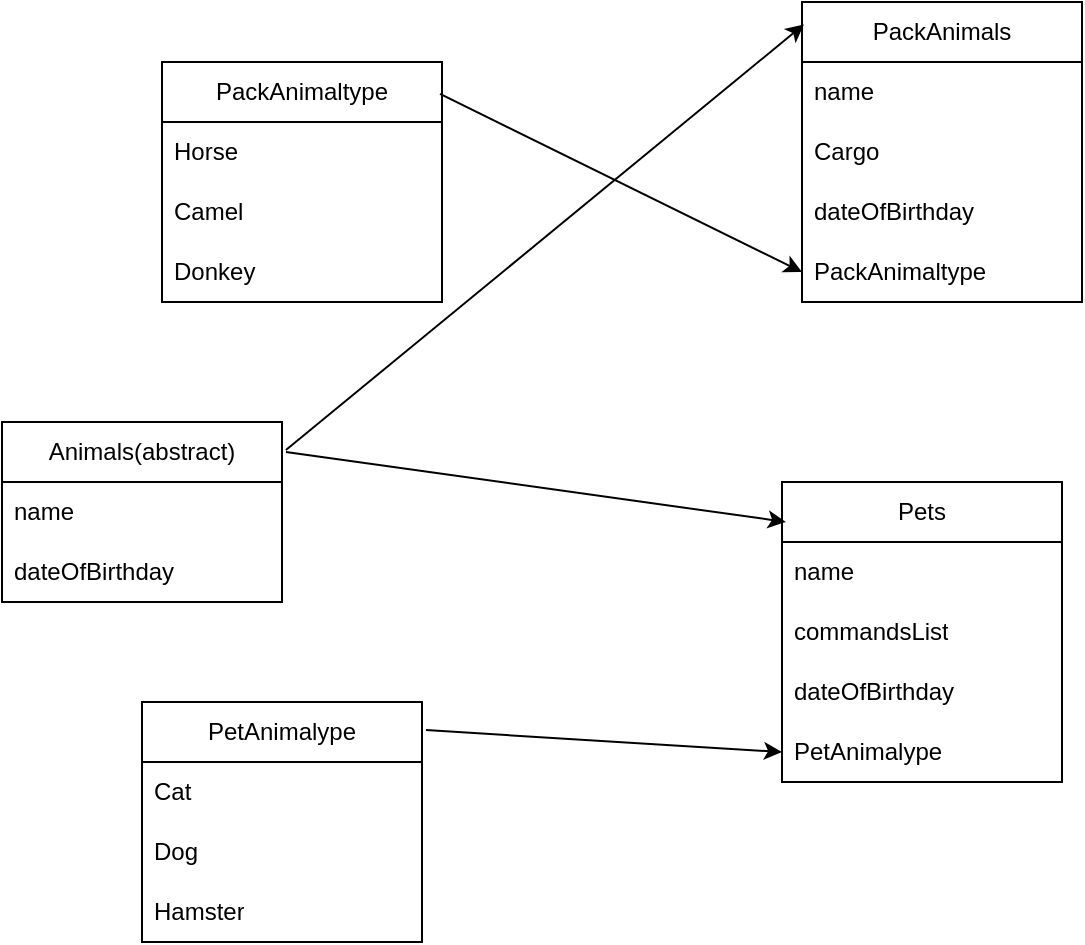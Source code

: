 <mxfile version="24.2.5" type="device">
  <diagram name="Страница — 1" id="hFZ13BAlS2-cvvxoZXJ-">
    <mxGraphModel dx="1098" dy="820" grid="1" gridSize="10" guides="1" tooltips="1" connect="1" arrows="1" fold="1" page="1" pageScale="1" pageWidth="827" pageHeight="1169" math="0" shadow="0">
      <root>
        <mxCell id="0" />
        <mxCell id="1" parent="0" />
        <mxCell id="b75WFdXAqPUG9nCN2YVo-1" value="Animals(abstract)" style="swimlane;fontStyle=0;childLayout=stackLayout;horizontal=1;startSize=30;horizontalStack=0;resizeParent=1;resizeParentMax=0;resizeLast=0;collapsible=1;marginBottom=0;whiteSpace=wrap;html=1;" parent="1" vertex="1">
          <mxGeometry x="10" y="410" width="140" height="90" as="geometry" />
        </mxCell>
        <mxCell id="b75WFdXAqPUG9nCN2YVo-2" value="name" style="text;strokeColor=none;fillColor=none;align=left;verticalAlign=middle;spacingLeft=4;spacingRight=4;overflow=hidden;points=[[0,0.5],[1,0.5]];portConstraint=eastwest;rotatable=0;whiteSpace=wrap;html=1;" parent="b75WFdXAqPUG9nCN2YVo-1" vertex="1">
          <mxGeometry y="30" width="140" height="30" as="geometry" />
        </mxCell>
        <mxCell id="b75WFdXAqPUG9nCN2YVo-4" value="dateOfBirthday" style="text;strokeColor=none;fillColor=none;align=left;verticalAlign=middle;spacingLeft=4;spacingRight=4;overflow=hidden;points=[[0,0.5],[1,0.5]];portConstraint=eastwest;rotatable=0;whiteSpace=wrap;html=1;" parent="b75WFdXAqPUG9nCN2YVo-1" vertex="1">
          <mxGeometry y="60" width="140" height="30" as="geometry" />
        </mxCell>
        <mxCell id="mDa_axFEhf2ypAa-FdgA-1" value="Pets" style="swimlane;fontStyle=0;childLayout=stackLayout;horizontal=1;startSize=30;horizontalStack=0;resizeParent=1;resizeParentMax=0;resizeLast=0;collapsible=1;marginBottom=0;whiteSpace=wrap;html=1;" parent="1" vertex="1">
          <mxGeometry x="400" y="440" width="140" height="150" as="geometry" />
        </mxCell>
        <mxCell id="mDa_axFEhf2ypAa-FdgA-2" value="name" style="text;strokeColor=none;fillColor=none;align=left;verticalAlign=middle;spacingLeft=4;spacingRight=4;overflow=hidden;points=[[0,0.5],[1,0.5]];portConstraint=eastwest;rotatable=0;whiteSpace=wrap;html=1;" parent="mDa_axFEhf2ypAa-FdgA-1" vertex="1">
          <mxGeometry y="30" width="140" height="30" as="geometry" />
        </mxCell>
        <mxCell id="mDa_axFEhf2ypAa-FdgA-3" value="commandsList" style="text;strokeColor=none;fillColor=none;align=left;verticalAlign=middle;spacingLeft=4;spacingRight=4;overflow=hidden;points=[[0,0.5],[1,0.5]];portConstraint=eastwest;rotatable=0;whiteSpace=wrap;html=1;" parent="mDa_axFEhf2ypAa-FdgA-1" vertex="1">
          <mxGeometry y="60" width="140" height="30" as="geometry" />
        </mxCell>
        <mxCell id="mDa_axFEhf2ypAa-FdgA-4" value="dateOfBirthday" style="text;strokeColor=none;fillColor=none;align=left;verticalAlign=middle;spacingLeft=4;spacingRight=4;overflow=hidden;points=[[0,0.5],[1,0.5]];portConstraint=eastwest;rotatable=0;whiteSpace=wrap;html=1;" parent="mDa_axFEhf2ypAa-FdgA-1" vertex="1">
          <mxGeometry y="90" width="140" height="30" as="geometry" />
        </mxCell>
        <mxCell id="QyzyvOkf_hc1uSe7CfZx-32" value="&lt;span style=&quot;text-align: center;&quot;&gt;PetAnimalype&lt;/span&gt;" style="text;strokeColor=none;fillColor=none;align=left;verticalAlign=middle;spacingLeft=4;spacingRight=4;overflow=hidden;points=[[0,0.5],[1,0.5]];portConstraint=eastwest;rotatable=0;whiteSpace=wrap;html=1;" parent="mDa_axFEhf2ypAa-FdgA-1" vertex="1">
          <mxGeometry y="120" width="140" height="30" as="geometry" />
        </mxCell>
        <mxCell id="mDa_axFEhf2ypAa-FdgA-5" value="PackAnimals" style="swimlane;fontStyle=0;childLayout=stackLayout;horizontal=1;startSize=30;horizontalStack=0;resizeParent=1;resizeParentMax=0;resizeLast=0;collapsible=1;marginBottom=0;whiteSpace=wrap;html=1;" parent="1" vertex="1">
          <mxGeometry x="410" y="200" width="140" height="150" as="geometry" />
        </mxCell>
        <mxCell id="mDa_axFEhf2ypAa-FdgA-6" value="name" style="text;strokeColor=none;fillColor=none;align=left;verticalAlign=middle;spacingLeft=4;spacingRight=4;overflow=hidden;points=[[0,0.5],[1,0.5]];portConstraint=eastwest;rotatable=0;whiteSpace=wrap;html=1;" parent="mDa_axFEhf2ypAa-FdgA-5" vertex="1">
          <mxGeometry y="30" width="140" height="30" as="geometry" />
        </mxCell>
        <mxCell id="YbVy3FHTevOyGp52o6K2-1" value="Cargo" style="text;strokeColor=none;fillColor=none;align=left;verticalAlign=middle;spacingLeft=4;spacingRight=4;overflow=hidden;points=[[0,0.5],[1,0.5]];portConstraint=eastwest;rotatable=0;whiteSpace=wrap;html=1;" parent="mDa_axFEhf2ypAa-FdgA-5" vertex="1">
          <mxGeometry y="60" width="140" height="30" as="geometry" />
        </mxCell>
        <mxCell id="YbVy3FHTevOyGp52o6K2-2" value="dateOfBirthday" style="text;strokeColor=none;fillColor=none;align=left;verticalAlign=middle;spacingLeft=4;spacingRight=4;overflow=hidden;points=[[0,0.5],[1,0.5]];portConstraint=eastwest;rotatable=0;whiteSpace=wrap;html=1;" parent="mDa_axFEhf2ypAa-FdgA-5" vertex="1">
          <mxGeometry y="90" width="140" height="30" as="geometry" />
        </mxCell>
        <mxCell id="QyzyvOkf_hc1uSe7CfZx-33" value="&lt;span style=&quot;text-align: center;&quot;&gt;PackAnimaltype&lt;/span&gt;" style="text;strokeColor=none;fillColor=none;align=left;verticalAlign=middle;spacingLeft=4;spacingRight=4;overflow=hidden;points=[[0,0.5],[1,0.5]];portConstraint=eastwest;rotatable=0;whiteSpace=wrap;html=1;" parent="mDa_axFEhf2ypAa-FdgA-5" vertex="1">
          <mxGeometry y="120" width="140" height="30" as="geometry" />
        </mxCell>
        <mxCell id="QyzyvOkf_hc1uSe7CfZx-18" value="PetAnimalype" style="swimlane;fontStyle=0;childLayout=stackLayout;horizontal=1;startSize=30;horizontalStack=0;resizeParent=1;resizeParentMax=0;resizeLast=0;collapsible=1;marginBottom=0;whiteSpace=wrap;html=1;" parent="1" vertex="1">
          <mxGeometry x="80" y="550" width="140" height="120" as="geometry" />
        </mxCell>
        <mxCell id="QyzyvOkf_hc1uSe7CfZx-19" value="Cat" style="text;strokeColor=none;fillColor=none;align=left;verticalAlign=middle;spacingLeft=4;spacingRight=4;overflow=hidden;points=[[0,0.5],[1,0.5]];portConstraint=eastwest;rotatable=0;whiteSpace=wrap;html=1;" parent="QyzyvOkf_hc1uSe7CfZx-18" vertex="1">
          <mxGeometry y="30" width="140" height="30" as="geometry" />
        </mxCell>
        <mxCell id="QyzyvOkf_hc1uSe7CfZx-20" value="Dog" style="text;strokeColor=none;fillColor=none;align=left;verticalAlign=middle;spacingLeft=4;spacingRight=4;overflow=hidden;points=[[0,0.5],[1,0.5]];portConstraint=eastwest;rotatable=0;whiteSpace=wrap;html=1;" parent="QyzyvOkf_hc1uSe7CfZx-18" vertex="1">
          <mxGeometry y="60" width="140" height="30" as="geometry" />
        </mxCell>
        <mxCell id="QyzyvOkf_hc1uSe7CfZx-21" value="Hamster" style="text;strokeColor=none;fillColor=none;align=left;verticalAlign=middle;spacingLeft=4;spacingRight=4;overflow=hidden;points=[[0,0.5],[1,0.5]];portConstraint=eastwest;rotatable=0;whiteSpace=wrap;html=1;" parent="QyzyvOkf_hc1uSe7CfZx-18" vertex="1">
          <mxGeometry y="90" width="140" height="30" as="geometry" />
        </mxCell>
        <mxCell id="QyzyvOkf_hc1uSe7CfZx-22" value="PackAnimaltype" style="swimlane;fontStyle=0;childLayout=stackLayout;horizontal=1;startSize=30;horizontalStack=0;resizeParent=1;resizeParentMax=0;resizeLast=0;collapsible=1;marginBottom=0;whiteSpace=wrap;html=1;" parent="1" vertex="1">
          <mxGeometry x="90" y="230" width="140" height="120" as="geometry" />
        </mxCell>
        <mxCell id="QyzyvOkf_hc1uSe7CfZx-23" value="Horse" style="text;strokeColor=none;fillColor=none;align=left;verticalAlign=middle;spacingLeft=4;spacingRight=4;overflow=hidden;points=[[0,0.5],[1,0.5]];portConstraint=eastwest;rotatable=0;whiteSpace=wrap;html=1;" parent="QyzyvOkf_hc1uSe7CfZx-22" vertex="1">
          <mxGeometry y="30" width="140" height="30" as="geometry" />
        </mxCell>
        <mxCell id="QyzyvOkf_hc1uSe7CfZx-24" value="Camel" style="text;strokeColor=none;fillColor=none;align=left;verticalAlign=middle;spacingLeft=4;spacingRight=4;overflow=hidden;points=[[0,0.5],[1,0.5]];portConstraint=eastwest;rotatable=0;whiteSpace=wrap;html=1;" parent="QyzyvOkf_hc1uSe7CfZx-22" vertex="1">
          <mxGeometry y="60" width="140" height="30" as="geometry" />
        </mxCell>
        <mxCell id="QyzyvOkf_hc1uSe7CfZx-25" value="Donkey" style="text;strokeColor=none;fillColor=none;align=left;verticalAlign=middle;spacingLeft=4;spacingRight=4;overflow=hidden;points=[[0,0.5],[1,0.5]];portConstraint=eastwest;rotatable=0;whiteSpace=wrap;html=1;" parent="QyzyvOkf_hc1uSe7CfZx-22" vertex="1">
          <mxGeometry y="90" width="140" height="30" as="geometry" />
        </mxCell>
        <mxCell id="QyzyvOkf_hc1uSe7CfZx-26" value="" style="endArrow=classic;html=1;rounded=0;exitX=1.014;exitY=0.167;exitDx=0;exitDy=0;exitPerimeter=0;entryX=0.014;entryY=0.133;entryDx=0;entryDy=0;entryPerimeter=0;" parent="1" source="b75WFdXAqPUG9nCN2YVo-1" target="mDa_axFEhf2ypAa-FdgA-1" edge="1">
          <mxGeometry width="50" height="50" relative="1" as="geometry">
            <mxPoint x="140" y="570" as="sourcePoint" />
            <mxPoint x="280" y="530" as="targetPoint" />
          </mxGeometry>
        </mxCell>
        <mxCell id="QyzyvOkf_hc1uSe7CfZx-27" value="" style="endArrow=classic;html=1;rounded=0;exitX=1.014;exitY=0.156;exitDx=0;exitDy=0;exitPerimeter=0;entryX=0.007;entryY=0.075;entryDx=0;entryDy=0;entryPerimeter=0;" parent="1" source="b75WFdXAqPUG9nCN2YVo-1" target="mDa_axFEhf2ypAa-FdgA-5" edge="1">
          <mxGeometry width="50" height="50" relative="1" as="geometry">
            <mxPoint x="160" y="420" as="sourcePoint" />
            <mxPoint x="210" y="370" as="targetPoint" />
          </mxGeometry>
        </mxCell>
        <mxCell id="QyzyvOkf_hc1uSe7CfZx-30" value="" style="endArrow=classic;html=1;rounded=0;exitX=0.993;exitY=0.133;exitDx=0;exitDy=0;exitPerimeter=0;entryX=0;entryY=0.5;entryDx=0;entryDy=0;" parent="1" source="QyzyvOkf_hc1uSe7CfZx-22" target="QyzyvOkf_hc1uSe7CfZx-33" edge="1">
          <mxGeometry width="50" height="50" relative="1" as="geometry">
            <mxPoint x="320" y="380" as="sourcePoint" />
            <mxPoint x="370" y="330" as="targetPoint" />
          </mxGeometry>
        </mxCell>
        <mxCell id="QyzyvOkf_hc1uSe7CfZx-31" value="" style="endArrow=classic;html=1;rounded=0;exitX=1.014;exitY=0.117;exitDx=0;exitDy=0;exitPerimeter=0;entryX=0;entryY=0.5;entryDx=0;entryDy=0;" parent="1" source="QyzyvOkf_hc1uSe7CfZx-18" target="QyzyvOkf_hc1uSe7CfZx-32" edge="1">
          <mxGeometry width="50" height="50" relative="1" as="geometry">
            <mxPoint x="320" y="580" as="sourcePoint" />
            <mxPoint x="370" y="530" as="targetPoint" />
          </mxGeometry>
        </mxCell>
      </root>
    </mxGraphModel>
  </diagram>
</mxfile>
